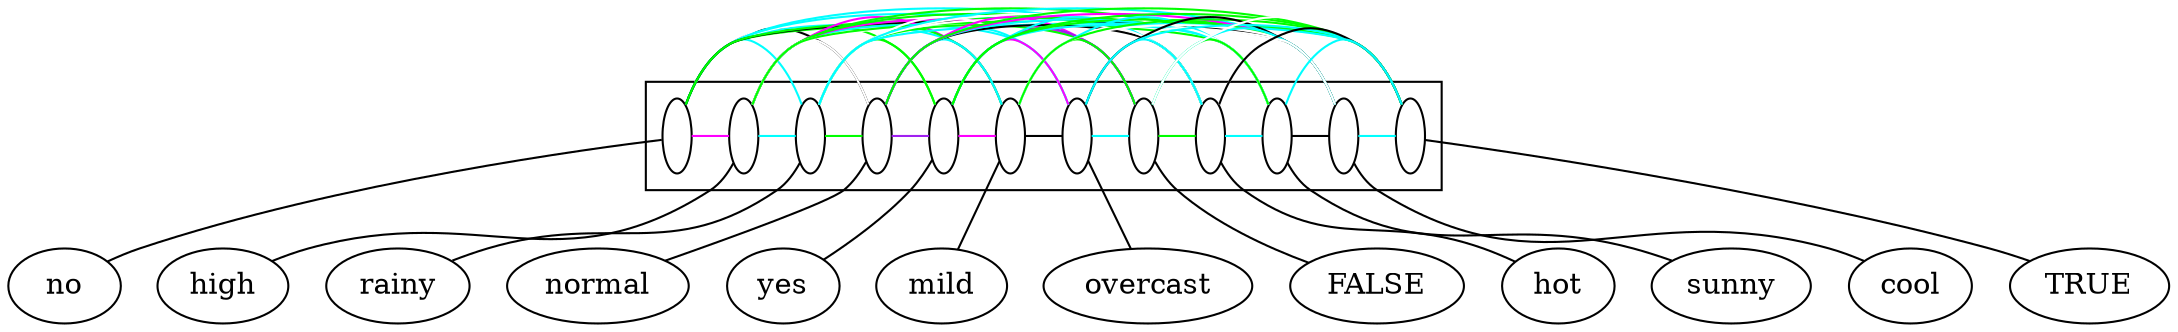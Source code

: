 digraph G {
compound=True;
no;
high;
rainy;
normal;
yes;
mild;
overcast;
FALSE;
hot;
sunny;
cool;
TRUE;
subgraph cluster_rainysunnyyeshothighovercastmildFALSEnormalcoolnoTRUE {
s_no [width=0.2, fixedsize=True, label=" ", fillcolor=white];
s_high [width=0.2, fixedsize=True, label=" ", fillcolor=white];
s_rainy [width=0.2, fixedsize=True, label=" ", fillcolor=white];
s_normal [width=0.2, fixedsize=True, label=" ", fillcolor=white];
s_yes [width=0.2, fixedsize=True, label=" ", fillcolor=white];
s_mild [width=0.2, fixedsize=True, label=" ", fillcolor=white];
s_overcast [width=0.2, fixedsize=True, label=" ", fillcolor=white];
s_FALSE [width=0.2, fixedsize=True, label=" ", fillcolor=white];
s_hot [width=0.2, fixedsize=True, label=" ", fillcolor=white];
s_sunny [width=0.2, fixedsize=True, label=" ", fillcolor=white];
s_cool [width=0.2, fixedsize=True, label=" ", fillcolor=white];
s_TRUE [width=0.2, fixedsize=True, label=" ", fillcolor=white];
subgraph  {
rank=same;
s_no -> s_high  [color=magenta, arrowhead=none];
s_no -> s_rainy  [color=cyan, arrowhead=none];
s_no -> s_normal  [color=black, arrowhead=none];
s_no -> s_yes  [color=white, arrowhead=none];
s_no -> s_mild  [color=cyan, arrowhead=none];
s_no -> s_overcast  [color=white, arrowhead=none];
s_no -> s_FALSE  [color=cyan, arrowhead=none];
s_no -> s_hot  [color=cyan, arrowhead=none];
s_no -> s_sunny  [color=green, arrowhead=none];
s_no -> s_cool  [color=black, arrowhead=none];
s_no -> s_TRUE  [color=green, arrowhead=none];
s_high -> s_rainy  [color=cyan, arrowhead=none];
s_high -> s_normal  [color=white, arrowhead=none];
s_high -> s_yes  [color=green, arrowhead=none];
s_high -> s_mild  [color=magenta, arrowhead=none];
s_high -> s_overcast  [color=cyan, arrowhead=none];
s_high -> s_FALSE  [color=magenta, arrowhead=none];
s_high -> s_hot  [color=green, arrowhead=none];
s_high -> s_sunny  [color=green, arrowhead=none];
s_high -> s_cool  [color=white, arrowhead=none];
s_high -> s_TRUE  [color=green, arrowhead=none];
s_rainy -> s_normal  [color=green, arrowhead=none];
s_rainy -> s_yes  [color=green, arrowhead=none];
s_rainy -> s_mild  [color=green, arrowhead=none];
s_rainy -> s_overcast  [color=white, arrowhead=none];
s_rainy -> s_FALSE  [color=green, arrowhead=none];
s_rainy -> s_hot  [color=white, arrowhead=none];
s_rainy -> s_sunny  [color=white, arrowhead=none];
s_rainy -> s_cool  [color=cyan, arrowhead=none];
s_rainy -> s_TRUE  [color=cyan, arrowhead=none];
s_normal -> s_yes  [color=purple, arrowhead=none];
s_normal -> s_mild  [color=cyan, arrowhead=none];
s_normal -> s_overcast  [color=cyan, arrowhead=none];
s_normal -> s_FALSE  [color=magenta, arrowhead=none];
s_normal -> s_hot  [color=black, arrowhead=none];
s_normal -> s_sunny  [color=cyan, arrowhead=none];
s_normal -> s_cool  [color=magenta, arrowhead=none];
s_normal -> s_TRUE  [color=green, arrowhead=none];
s_yes -> s_mild  [color=magenta, arrowhead=none];
s_yes -> s_overcast  [color=magenta, arrowhead=none];
s_yes -> s_FALSE  [color=purple, arrowhead=none];
s_yes -> s_hot  [color=cyan, arrowhead=none];
s_yes -> s_sunny  [color=cyan, arrowhead=none];
s_yes -> s_cool  [color=green, arrowhead=none];
s_yes -> s_TRUE  [color=green, arrowhead=none];
s_mild -> s_overcast  [color=black, arrowhead=none];
s_mild -> s_FALSE  [color=green, arrowhead=none];
s_mild -> s_hot  [color=white, arrowhead=none];
s_mild -> s_sunny  [color=cyan, arrowhead=none];
s_mild -> s_cool  [color=white, arrowhead=none];
s_mild -> s_TRUE  [color=green, arrowhead=none];
s_overcast -> s_FALSE  [color=cyan, arrowhead=none];
s_overcast -> s_hot  [color=cyan, arrowhead=none];
s_overcast -> s_sunny  [color=white, arrowhead=none];
s_overcast -> s_cool  [color=black, arrowhead=none];
s_overcast -> s_TRUE  [color=cyan, arrowhead=none];
s_FALSE -> s_hot  [color=green, arrowhead=none];
s_FALSE -> s_sunny  [color=green, arrowhead=none];
s_FALSE -> s_cool  [color=cyan, arrowhead=none];
s_FALSE -> s_TRUE  [color=white, arrowhead=none];
s_hot -> s_sunny  [color=cyan, arrowhead=none];
s_hot -> s_cool  [color=white, arrowhead=none];
s_hot -> s_TRUE  [color=black, arrowhead=none];
s_sunny -> s_cool  [color=black, arrowhead=none];
s_sunny -> s_TRUE  [color=cyan, arrowhead=none];
s_cool -> s_TRUE  [color=cyan, arrowhead=none];
}

}

s_no -> no  [arrowhead=none];
s_high -> high  [arrowhead=none];
s_rainy -> rainy  [arrowhead=none];
s_normal -> normal  [arrowhead=none];
s_yes -> yes  [arrowhead=none];
s_mild -> mild  [arrowhead=none];
s_overcast -> overcast  [arrowhead=none];
s_FALSE -> FALSE  [arrowhead=none];
s_hot -> hot  [arrowhead=none];
s_sunny -> sunny  [arrowhead=none];
s_cool -> cool  [arrowhead=none];
s_TRUE -> TRUE  [arrowhead=none];
}
